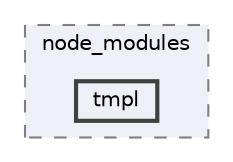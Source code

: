 digraph "pkiclassroomrescheduler/src/main/frontend/node_modules/tmpl"
{
 // LATEX_PDF_SIZE
  bgcolor="transparent";
  edge [fontname=Helvetica,fontsize=10,labelfontname=Helvetica,labelfontsize=10];
  node [fontname=Helvetica,fontsize=10,shape=box,height=0.2,width=0.4];
  compound=true
  subgraph clusterdir_72953eda66ccb3a2722c28e1c3e6c23b {
    graph [ bgcolor="#edf0f7", pencolor="grey50", label="node_modules", fontname=Helvetica,fontsize=10 style="filled,dashed", URL="dir_72953eda66ccb3a2722c28e1c3e6c23b.html",tooltip=""]
  dir_4886d915e110f1cf9050fb6ac8ceaeb8 [label="tmpl", fillcolor="#edf0f7", color="grey25", style="filled,bold", URL="dir_4886d915e110f1cf9050fb6ac8ceaeb8.html",tooltip=""];
  }
}
